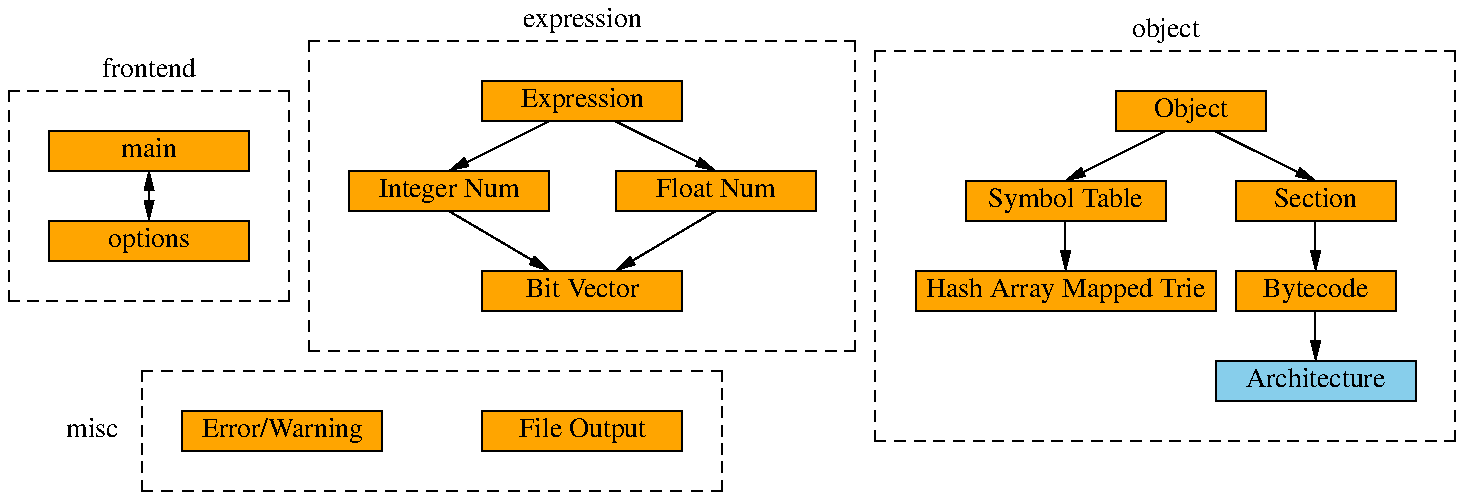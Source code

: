 .PS
# $Id$
linewid=0.25; lineht=0.25; boxht=0.2; ellipseht=0.2;

#
# dash_box ( <sw-posn>, <ne-posn> [ , <optional-dash-length> ] )
#
# Draw a dashed box, given the 2 opposite corner positions.
# The box is drawn in the order of the arguments, so that the command
# "... at last line.c below" will be positioned at the line from the
# se-posn to the sw-posn.
#
# Caller can set "dash_off = <value>" to change the default of 0.2 inches
# from all sides.  This has to be done before each call to the macro,
# as we reset it after each call.
#
# The <optional-dash-length> specifies the length of each dash and the
# length of the space between each dash.  The default is 0.05.
# Note this feature uses pic's substitution of the null string for any
# missing arguments in a macro call.
#
dash_off = 0.2		# default
define	dash_box {
S001:	$1
S002:	$2
	line dashed $3 from S001 + (-dash_off, -dash_off) to \
		(S001.x, S002.y) + (-dash_off, dash_off)
	line dashed $3 from last line.end to \
		S002 + (dash_off, dash_off)
	line dashed $3 from last line.end to \
		(S002.x, S001.y) + (dash_off, -dash_off)
	line dashed $3 from last line.end to \
		S001 + (-dash_off, -dash_off)
dash_off = 0.2		# reset default
}

# Frontend block diagram
define bd_frontend { [
  down;
  box shaded "orange" wid 1 "main";
  line <-->;
  box shaded "orange" wid 1 "options";
] }

# Expression block diagram
define bd_expression { [
  down;
  EXPR: box shaded "orange" wid 1 "Expression";
  move;
  {
    move to 1/3 of the way between EXPR.sw and EXPR.se;
    arrow down left 0.5;
    down;
    INTNUM: box shaded "orange" wid 1 "Integer Num";

    move to 2/3 of the way between EXPR.sw and EXPR.se;
    arrow down right 0.5;
    down;
    FLOATNUM: box shaded "orange" wid 1 "Float Num";
  }
  move 0.25;
  BITVECTOR: box shaded "orange" wid 1 "Bit Vector";

  arrow from INTNUM.s to 1/3 of the way between BITVECTOR.nw and BITVECTOR.ne;
  arrow from FLOATNUM.s to 2/3 of the way between BITVECTOR.nw and BITVECTOR.ne;
] }

# Object block diagram
define bd_object { [
  down;
  OBJECT: box shaded "orange" "Object";
  {
    move to 1/3 of the way between OBJECT.sw and OBJECT.se;
    arrow down left 0.5;
    down;
    box shaded "orange" wid 1 "Symbol Table";
    arrow;
    box shaded "orange" wid 1.5 "Hash Array Mapped Trie";

    move to 2/3 of the way between OBJECT.sw and OBJECT.se;
    arrow down right 0.5;
    down;
    box shaded "orange" wid 0.8 "Section";
    arrow;
    box shaded "orange" wid 0.8 "Bytecode";
    arrow;
    box shaded "skyblue" wid 1 "Architecture";
  }
] }

# Misc block diagram
define bd_misc { [
  right;
  box shaded "orange" wid 1 "Error/Warning";
  move;
  box shaded "orange" wid 1 "File Output";
] }

# Figure
[
  down;
  [
    right;
    F: bd_frontend();
    {
      FBOX: dash_box(F.sw, F.ne);
      box invis wid 1 "frontend" with .s at F.n + (0,0.2);
    }
    move 0.5;
    E: bd_expression();
    {
      EBOX: dash_box(E.sw, E.ne);
      box invis wid 1 "expression" with .s at E.n + (0,0.2);
    }
  ]
  move 0.3;
  M: bd_misc();
  {
    MBOX: dash_box(M.sw, M.ne);
    box invis wid 0.5 rjust "misc" with .e at M.w + (-0.2,0);
  }
]

move 0.3;
O: bd_object();
{
  OBOX: dash_box(O.sw, O.ne);
  box invis wid 1 "object" with .s at O.n + (0,0.2);
}

.PE
